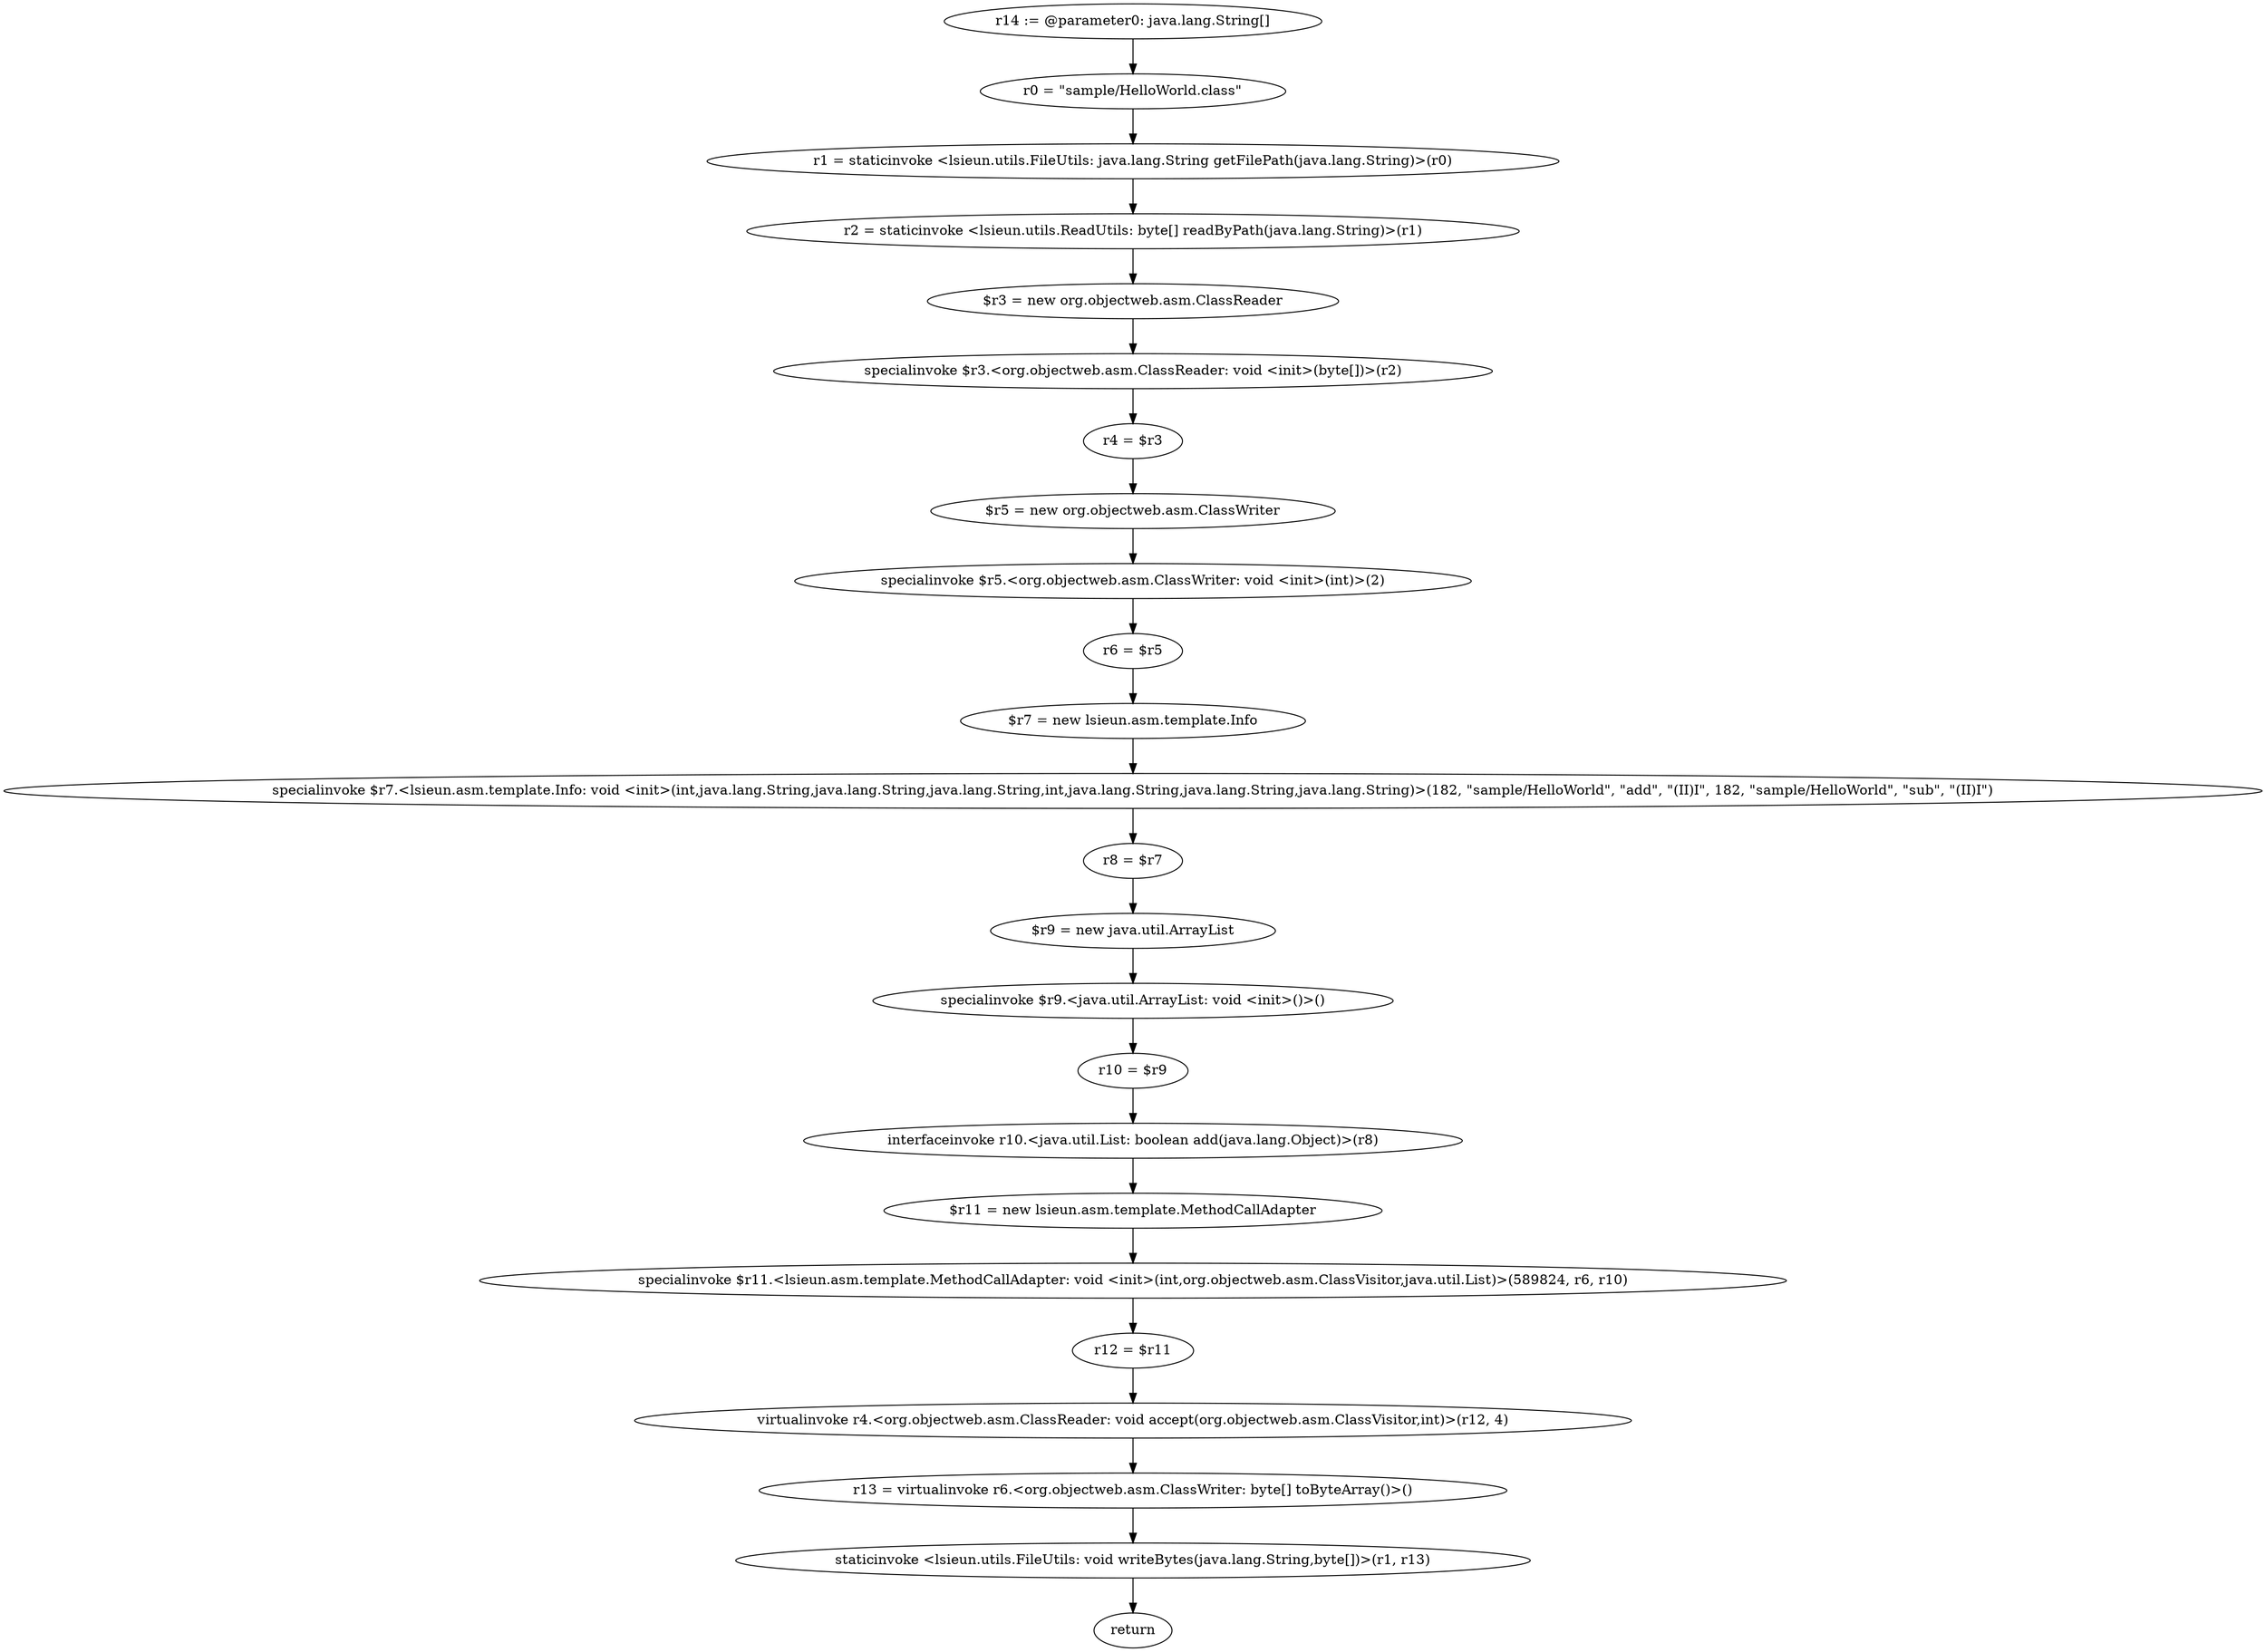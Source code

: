 digraph "unitGraph" {
    "r14 := @parameter0: java.lang.String[]"
    "r0 = \"sample/HelloWorld.class\""
    "r1 = staticinvoke <lsieun.utils.FileUtils: java.lang.String getFilePath(java.lang.String)>(r0)"
    "r2 = staticinvoke <lsieun.utils.ReadUtils: byte[] readByPath(java.lang.String)>(r1)"
    "$r3 = new org.objectweb.asm.ClassReader"
    "specialinvoke $r3.<org.objectweb.asm.ClassReader: void <init>(byte[])>(r2)"
    "r4 = $r3"
    "$r5 = new org.objectweb.asm.ClassWriter"
    "specialinvoke $r5.<org.objectweb.asm.ClassWriter: void <init>(int)>(2)"
    "r6 = $r5"
    "$r7 = new lsieun.asm.template.Info"
    "specialinvoke $r7.<lsieun.asm.template.Info: void <init>(int,java.lang.String,java.lang.String,java.lang.String,int,java.lang.String,java.lang.String,java.lang.String)>(182, \"sample/HelloWorld\", \"add\", \"(II)I\", 182, \"sample/HelloWorld\", \"sub\", \"(II)I\")"
    "r8 = $r7"
    "$r9 = new java.util.ArrayList"
    "specialinvoke $r9.<java.util.ArrayList: void <init>()>()"
    "r10 = $r9"
    "interfaceinvoke r10.<java.util.List: boolean add(java.lang.Object)>(r8)"
    "$r11 = new lsieun.asm.template.MethodCallAdapter"
    "specialinvoke $r11.<lsieun.asm.template.MethodCallAdapter: void <init>(int,org.objectweb.asm.ClassVisitor,java.util.List)>(589824, r6, r10)"
    "r12 = $r11"
    "virtualinvoke r4.<org.objectweb.asm.ClassReader: void accept(org.objectweb.asm.ClassVisitor,int)>(r12, 4)"
    "r13 = virtualinvoke r6.<org.objectweb.asm.ClassWriter: byte[] toByteArray()>()"
    "staticinvoke <lsieun.utils.FileUtils: void writeBytes(java.lang.String,byte[])>(r1, r13)"
    "return"
    "r14 := @parameter0: java.lang.String[]"->"r0 = \"sample/HelloWorld.class\"";
    "r0 = \"sample/HelloWorld.class\""->"r1 = staticinvoke <lsieun.utils.FileUtils: java.lang.String getFilePath(java.lang.String)>(r0)";
    "r1 = staticinvoke <lsieun.utils.FileUtils: java.lang.String getFilePath(java.lang.String)>(r0)"->"r2 = staticinvoke <lsieun.utils.ReadUtils: byte[] readByPath(java.lang.String)>(r1)";
    "r2 = staticinvoke <lsieun.utils.ReadUtils: byte[] readByPath(java.lang.String)>(r1)"->"$r3 = new org.objectweb.asm.ClassReader";
    "$r3 = new org.objectweb.asm.ClassReader"->"specialinvoke $r3.<org.objectweb.asm.ClassReader: void <init>(byte[])>(r2)";
    "specialinvoke $r3.<org.objectweb.asm.ClassReader: void <init>(byte[])>(r2)"->"r4 = $r3";
    "r4 = $r3"->"$r5 = new org.objectweb.asm.ClassWriter";
    "$r5 = new org.objectweb.asm.ClassWriter"->"specialinvoke $r5.<org.objectweb.asm.ClassWriter: void <init>(int)>(2)";
    "specialinvoke $r5.<org.objectweb.asm.ClassWriter: void <init>(int)>(2)"->"r6 = $r5";
    "r6 = $r5"->"$r7 = new lsieun.asm.template.Info";
    "$r7 = new lsieun.asm.template.Info"->"specialinvoke $r7.<lsieun.asm.template.Info: void <init>(int,java.lang.String,java.lang.String,java.lang.String,int,java.lang.String,java.lang.String,java.lang.String)>(182, \"sample/HelloWorld\", \"add\", \"(II)I\", 182, \"sample/HelloWorld\", \"sub\", \"(II)I\")";
    "specialinvoke $r7.<lsieun.asm.template.Info: void <init>(int,java.lang.String,java.lang.String,java.lang.String,int,java.lang.String,java.lang.String,java.lang.String)>(182, \"sample/HelloWorld\", \"add\", \"(II)I\", 182, \"sample/HelloWorld\", \"sub\", \"(II)I\")"->"r8 = $r7";
    "r8 = $r7"->"$r9 = new java.util.ArrayList";
    "$r9 = new java.util.ArrayList"->"specialinvoke $r9.<java.util.ArrayList: void <init>()>()";
    "specialinvoke $r9.<java.util.ArrayList: void <init>()>()"->"r10 = $r9";
    "r10 = $r9"->"interfaceinvoke r10.<java.util.List: boolean add(java.lang.Object)>(r8)";
    "interfaceinvoke r10.<java.util.List: boolean add(java.lang.Object)>(r8)"->"$r11 = new lsieun.asm.template.MethodCallAdapter";
    "$r11 = new lsieun.asm.template.MethodCallAdapter"->"specialinvoke $r11.<lsieun.asm.template.MethodCallAdapter: void <init>(int,org.objectweb.asm.ClassVisitor,java.util.List)>(589824, r6, r10)";
    "specialinvoke $r11.<lsieun.asm.template.MethodCallAdapter: void <init>(int,org.objectweb.asm.ClassVisitor,java.util.List)>(589824, r6, r10)"->"r12 = $r11";
    "r12 = $r11"->"virtualinvoke r4.<org.objectweb.asm.ClassReader: void accept(org.objectweb.asm.ClassVisitor,int)>(r12, 4)";
    "virtualinvoke r4.<org.objectweb.asm.ClassReader: void accept(org.objectweb.asm.ClassVisitor,int)>(r12, 4)"->"r13 = virtualinvoke r6.<org.objectweb.asm.ClassWriter: byte[] toByteArray()>()";
    "r13 = virtualinvoke r6.<org.objectweb.asm.ClassWriter: byte[] toByteArray()>()"->"staticinvoke <lsieun.utils.FileUtils: void writeBytes(java.lang.String,byte[])>(r1, r13)";
    "staticinvoke <lsieun.utils.FileUtils: void writeBytes(java.lang.String,byte[])>(r1, r13)"->"return";
}
